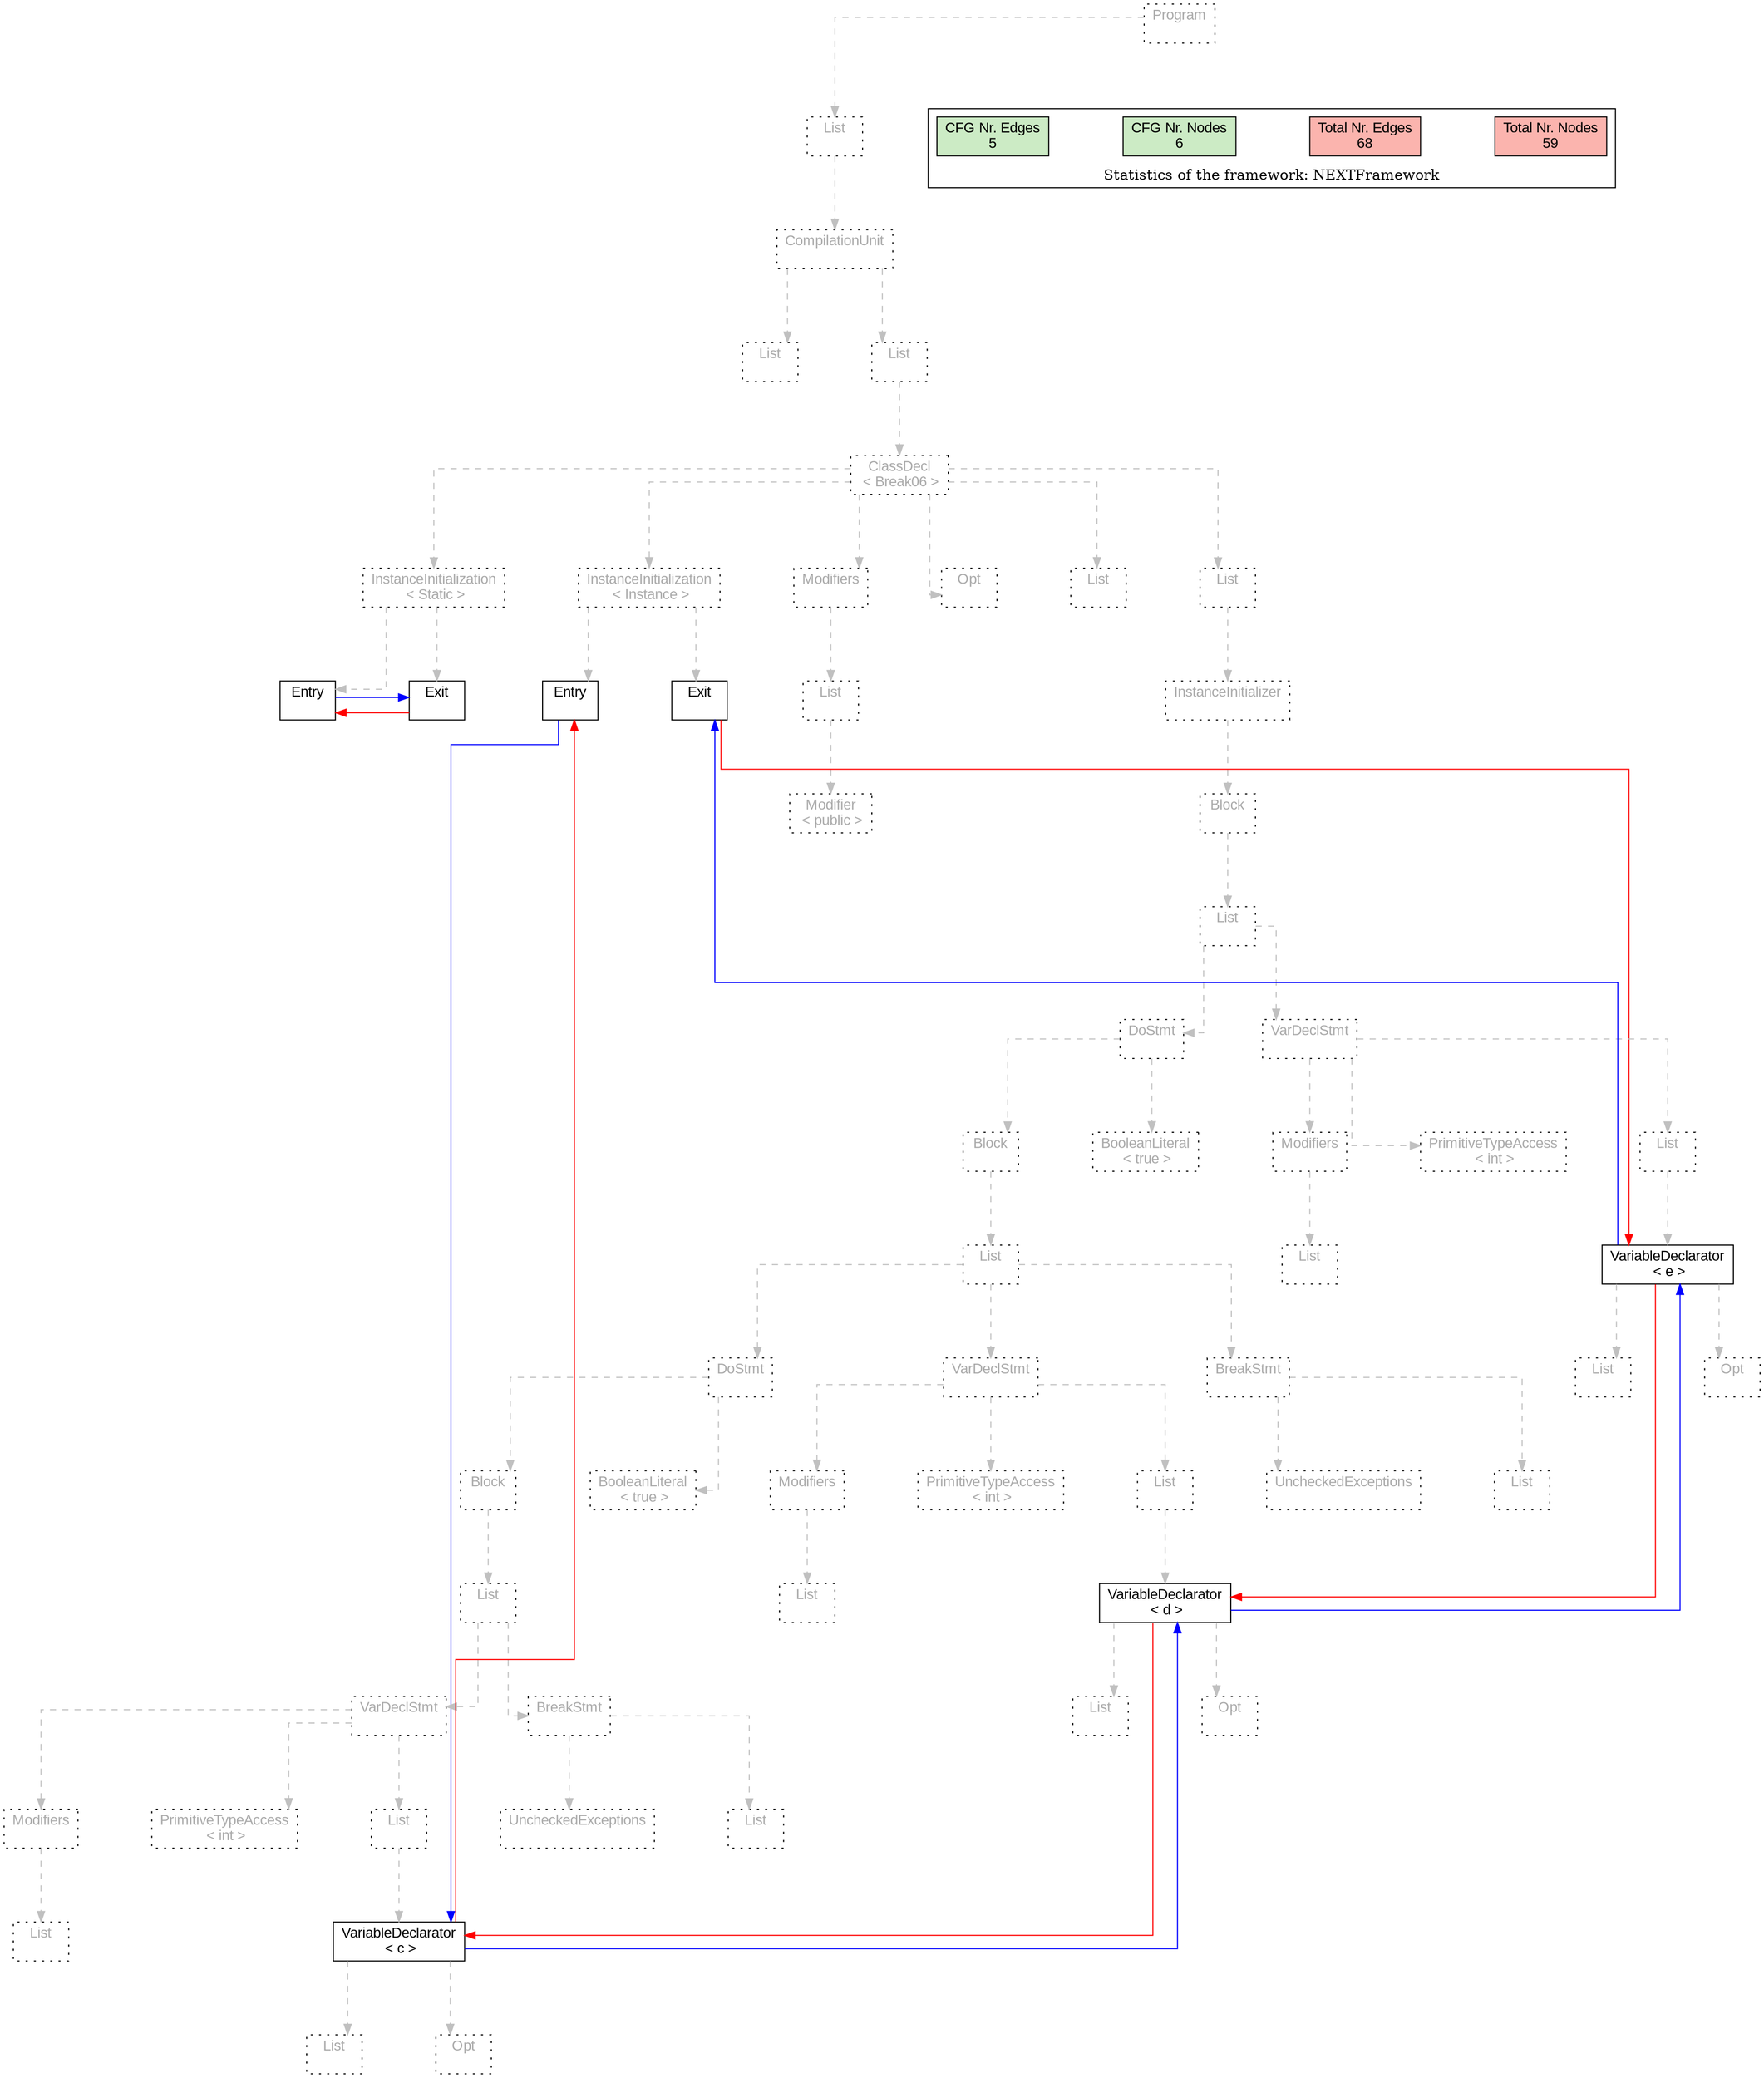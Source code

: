 digraph G {
graph [splines=ortho, nodesep="1", ranksep="1"]
node [shape=rect, fontname=Arial];
{ rank = same; "Program[0]"}
{ rank = same; "List[1]"}
{ rank = same; "CompilationUnit[2]"}
{ rank = same; "List[3]"; "List[4]"}
{ rank = same; "ClassDecl[5]"}
{ rank = same; "Modifiers[22]"; "Opt[25]"; "List[26]"; "List[27]"; "InstanceInitialization[6]"; "InstanceInitialization[14]"}
{ rank = same; "List[23]"; "InstanceInitializer[28]"; "Entry[7]"; "Exit[8]"; "Entry[15]"; "Exit[16]"}
{ rank = same; "Modifier[24]"; "Block[29]"}
{ rank = same; "List[30]"}
{ rank = same; "DoStmt[31]"; "VarDeclStmt[61]"}
{ rank = same; "Block[32]"; "BooleanLiteral[60]"; "Modifiers[62]"; "PrimitiveTypeAccess[64]"; "List[65]"}
{ rank = same; "List[33]"; "List[63]"; "VariableDeclarator[66]"}
{ rank = same; "DoStmt[34]"; "VarDeclStmt[49]"; "BreakStmt[57]"; "List[67]"; "Opt[68]"}
{ rank = same; "Block[35]"; "BooleanLiteral[48]"; "Modifiers[50]"; "PrimitiveTypeAccess[52]"; "List[53]"; "List[59]"; "UncheckedExceptions[58]"}
{ rank = same; "List[36]"; "List[51]"; "VariableDeclarator[54]"}
{ rank = same; "VarDeclStmt[37]"; "BreakStmt[45]"; "List[55]"; "Opt[56]"}
{ rank = same; "List[39]"; "VariableDeclarator[42]"}
{ rank = same; "Modifiers[38]"; "PrimitiveTypeAccess[40]"; "List[41]"; "List[47]"; "UncheckedExceptions[46]"}
{ rank = same; "List[43]"; "Opt[44]"}
"Program[0]" [label="Program\n ", style= dotted   fillcolor="#eeeeee" fontcolor="#aaaaaa"  ]
"List[1]" [label="List\n ", style= dotted   fillcolor="#eeeeee" fontcolor="#aaaaaa"  ]
"CompilationUnit[2]" [label="CompilationUnit\n ", style= dotted   fillcolor="#eeeeee" fontcolor="#aaaaaa"  ]
"List[3]" [label="List\n ", style= dotted   fillcolor="#eeeeee" fontcolor="#aaaaaa"  ]
"List[4]" [label="List\n ", style= dotted   fillcolor="#eeeeee" fontcolor="#aaaaaa"  ]
"ClassDecl[5]" [label="ClassDecl\n < Break06 >", style= dotted   fillcolor="#eeeeee" fontcolor="#aaaaaa"  ]
"Modifiers[22]" [label="Modifiers\n ", style= dotted   fillcolor="#eeeeee" fontcolor="#aaaaaa"  ]
"List[23]" [label="List\n ", style= dotted   fillcolor="#eeeeee" fontcolor="#aaaaaa"  ]
"Modifier[24]" [label="Modifier\n < public >", style= dotted   fillcolor="#eeeeee" fontcolor="#aaaaaa"  ]
"Opt[25]" [label="Opt\n ", style= dotted   fillcolor="#eeeeee" fontcolor="#aaaaaa"  ]
"List[26]" [label="List\n ", style= dotted   fillcolor="#eeeeee" fontcolor="#aaaaaa"  ]
"List[27]" [label="List\n ", style= dotted   fillcolor="#eeeeee" fontcolor="#aaaaaa"  ]
"InstanceInitializer[28]" [label="InstanceInitializer\n ", style= dotted   fillcolor="#eeeeee" fontcolor="#aaaaaa"  ]
"Block[29]" [label="Block\n ", style= dotted   fillcolor="#eeeeee" fontcolor="#aaaaaa"  ]
"List[30]" [label="List\n ", style= dotted   fillcolor="#eeeeee" fontcolor="#aaaaaa"  ]
"DoStmt[31]" [label="DoStmt\n ", style= dotted   fillcolor="#eeeeee" fontcolor="#aaaaaa"  ]
"Block[32]" [label="Block\n ", style= dotted   fillcolor="#eeeeee" fontcolor="#aaaaaa"  ]
"List[33]" [label="List\n ", style= dotted   fillcolor="#eeeeee" fontcolor="#aaaaaa"  ]
"DoStmt[34]" [label="DoStmt\n ", style= dotted   fillcolor="#eeeeee" fontcolor="#aaaaaa"  ]
"Block[35]" [label="Block\n ", style= dotted   fillcolor="#eeeeee" fontcolor="#aaaaaa"  ]
"List[36]" [label="List\n ", style= dotted   fillcolor="#eeeeee" fontcolor="#aaaaaa"  ]
"VarDeclStmt[37]" [label="VarDeclStmt\n ", style= dotted   fillcolor="#eeeeee" fontcolor="#aaaaaa"  ]
"Modifiers[38]" [label="Modifiers\n ", style= dotted   fillcolor="#eeeeee" fontcolor="#aaaaaa"  ]
"List[39]" [label="List\n ", style= dotted   fillcolor="#eeeeee" fontcolor="#aaaaaa"  ]
"PrimitiveTypeAccess[40]" [label="PrimitiveTypeAccess\n < int >", style= dotted   fillcolor="#eeeeee" fontcolor="#aaaaaa"  ]
"List[41]" [label="List\n ", style= dotted   fillcolor="#eeeeee" fontcolor="#aaaaaa"  ]
"VariableDeclarator[42]" [label="VariableDeclarator\n < c >", fillcolor=white   style=filled  ]
"List[43]" [label="List\n ", style= dotted   fillcolor="#eeeeee" fontcolor="#aaaaaa"  ]
"Opt[44]" [label="Opt\n ", style= dotted   fillcolor="#eeeeee" fontcolor="#aaaaaa"  ]
"BreakStmt[45]" [label="BreakStmt\n ", style= dotted   fillcolor="#eeeeee" fontcolor="#aaaaaa"  ]
"List[47]" [label="List\n ", style= dotted   fillcolor="#eeeeee" fontcolor="#aaaaaa"  ]
"UncheckedExceptions[46]" [label="UncheckedExceptions\n ", style= dotted   fillcolor="#eeeeee" fontcolor="#aaaaaa"  ]
"BooleanLiteral[48]" [label="BooleanLiteral\n < true >", style= dotted   fillcolor="#eeeeee" fontcolor="#aaaaaa"  ]
"VarDeclStmt[49]" [label="VarDeclStmt\n ", style= dotted   fillcolor="#eeeeee" fontcolor="#aaaaaa"  ]
"Modifiers[50]" [label="Modifiers\n ", style= dotted   fillcolor="#eeeeee" fontcolor="#aaaaaa"  ]
"List[51]" [label="List\n ", style= dotted   fillcolor="#eeeeee" fontcolor="#aaaaaa"  ]
"PrimitiveTypeAccess[52]" [label="PrimitiveTypeAccess\n < int >", style= dotted   fillcolor="#eeeeee" fontcolor="#aaaaaa"  ]
"List[53]" [label="List\n ", style= dotted   fillcolor="#eeeeee" fontcolor="#aaaaaa"  ]
"VariableDeclarator[54]" [label="VariableDeclarator\n < d >", fillcolor=white   style=filled  ]
"List[55]" [label="List\n ", style= dotted   fillcolor="#eeeeee" fontcolor="#aaaaaa"  ]
"Opt[56]" [label="Opt\n ", style= dotted   fillcolor="#eeeeee" fontcolor="#aaaaaa"  ]
"BreakStmt[57]" [label="BreakStmt\n ", style= dotted   fillcolor="#eeeeee" fontcolor="#aaaaaa"  ]
"List[59]" [label="List\n ", style= dotted   fillcolor="#eeeeee" fontcolor="#aaaaaa"  ]
"UncheckedExceptions[58]" [label="UncheckedExceptions\n ", style= dotted   fillcolor="#eeeeee" fontcolor="#aaaaaa"  ]
"BooleanLiteral[60]" [label="BooleanLiteral\n < true >", style= dotted   fillcolor="#eeeeee" fontcolor="#aaaaaa"  ]
"VarDeclStmt[61]" [label="VarDeclStmt\n ", style= dotted   fillcolor="#eeeeee" fontcolor="#aaaaaa"  ]
"Modifiers[62]" [label="Modifiers\n ", style= dotted   fillcolor="#eeeeee" fontcolor="#aaaaaa"  ]
"List[63]" [label="List\n ", style= dotted   fillcolor="#eeeeee" fontcolor="#aaaaaa"  ]
"PrimitiveTypeAccess[64]" [label="PrimitiveTypeAccess\n < int >", style= dotted   fillcolor="#eeeeee" fontcolor="#aaaaaa"  ]
"List[65]" [label="List\n ", style= dotted   fillcolor="#eeeeee" fontcolor="#aaaaaa"  ]
"VariableDeclarator[66]" [label="VariableDeclarator\n < e >", fillcolor=white   style=filled  ]
"List[67]" [label="List\n ", style= dotted   fillcolor="#eeeeee" fontcolor="#aaaaaa"  ]
"Opt[68]" [label="Opt\n ", style= dotted   fillcolor="#eeeeee" fontcolor="#aaaaaa"  ]
"InstanceInitialization[6]" [label="InstanceInitialization\n < Instance >", style= dotted   fillcolor="#eeeeee" fontcolor="#aaaaaa"  ]
"Entry[7]" [label="Entry\n ", fillcolor=white   style=filled  ]
"Exit[8]" [label="Exit\n ", fillcolor=white   style=filled  ]
"InstanceInitialization[14]" [label="InstanceInitialization\n < Static >", style= dotted   fillcolor="#eeeeee" fontcolor="#aaaaaa"  ]
"Entry[15]" [label="Entry\n ", fillcolor=white   style=filled  ]
"Exit[16]" [label="Exit\n ", fillcolor=white   style=filled  ]
"CompilationUnit[2]" -> "List[3]" [style=dashed, color=gray]
"List[23]" -> "Modifier[24]" [style=dashed, color=gray]
"Modifiers[22]" -> "List[23]" [style=dashed, color=gray]
"ClassDecl[5]" -> "Modifiers[22]" [style=dashed, color=gray]
"ClassDecl[5]" -> "Opt[25]" [style=dashed, color=gray]
"ClassDecl[5]" -> "List[26]" [style=dashed, color=gray]
"Modifiers[38]" -> "List[39]" [style=dashed, color=gray]
"VarDeclStmt[37]" -> "Modifiers[38]" [style=dashed, color=gray]
"VarDeclStmt[37]" -> "PrimitiveTypeAccess[40]" [style=dashed, color=gray]
"VariableDeclarator[42]" -> "List[43]" [style=dashed, color=gray]
"VariableDeclarator[42]" -> "Opt[44]" [style=dashed, color=gray]
"List[41]" -> "VariableDeclarator[42]" [style=dashed, color=gray]
"VarDeclStmt[37]" -> "List[41]" [style=dashed, color=gray]
"List[36]" -> "VarDeclStmt[37]" [style=dashed, color=gray]
"BreakStmt[45]" -> "List[47]" [style=dashed, color=gray]
"BreakStmt[45]" -> "UncheckedExceptions[46]" [style=dashed, color=gray]
"List[36]" -> "BreakStmt[45]" [style=dashed, color=gray]
"Block[35]" -> "List[36]" [style=dashed, color=gray]
"DoStmt[34]" -> "Block[35]" [style=dashed, color=gray]
"DoStmt[34]" -> "BooleanLiteral[48]" [style=dashed, color=gray]
"List[33]" -> "DoStmt[34]" [style=dashed, color=gray]
"Modifiers[50]" -> "List[51]" [style=dashed, color=gray]
"VarDeclStmt[49]" -> "Modifiers[50]" [style=dashed, color=gray]
"VarDeclStmt[49]" -> "PrimitiveTypeAccess[52]" [style=dashed, color=gray]
"VariableDeclarator[54]" -> "List[55]" [style=dashed, color=gray]
"VariableDeclarator[54]" -> "Opt[56]" [style=dashed, color=gray]
"List[53]" -> "VariableDeclarator[54]" [style=dashed, color=gray]
"VarDeclStmt[49]" -> "List[53]" [style=dashed, color=gray]
"List[33]" -> "VarDeclStmt[49]" [style=dashed, color=gray]
"BreakStmt[57]" -> "List[59]" [style=dashed, color=gray]
"BreakStmt[57]" -> "UncheckedExceptions[58]" [style=dashed, color=gray]
"List[33]" -> "BreakStmt[57]" [style=dashed, color=gray]
"Block[32]" -> "List[33]" [style=dashed, color=gray]
"DoStmt[31]" -> "Block[32]" [style=dashed, color=gray]
"DoStmt[31]" -> "BooleanLiteral[60]" [style=dashed, color=gray]
"List[30]" -> "DoStmt[31]" [style=dashed, color=gray]
"Modifiers[62]" -> "List[63]" [style=dashed, color=gray]
"VarDeclStmt[61]" -> "Modifiers[62]" [style=dashed, color=gray]
"VarDeclStmt[61]" -> "PrimitiveTypeAccess[64]" [style=dashed, color=gray]
"VariableDeclarator[66]" -> "List[67]" [style=dashed, color=gray]
"VariableDeclarator[66]" -> "Opt[68]" [style=dashed, color=gray]
"List[65]" -> "VariableDeclarator[66]" [style=dashed, color=gray]
"VarDeclStmt[61]" -> "List[65]" [style=dashed, color=gray]
"List[30]" -> "VarDeclStmt[61]" [style=dashed, color=gray]
"Block[29]" -> "List[30]" [style=dashed, color=gray]
"InstanceInitializer[28]" -> "Block[29]" [style=dashed, color=gray]
"List[27]" -> "InstanceInitializer[28]" [style=dashed, color=gray]
"ClassDecl[5]" -> "List[27]" [style=dashed, color=gray]
"InstanceInitialization[6]" -> "Entry[7]" [style=dashed, color=gray]
"InstanceInitialization[6]" -> "Exit[8]" [style=dashed, color=gray]
"InstanceInitialization[14]" -> "Entry[15]" [style=dashed, color=gray]
"InstanceInitialization[14]" -> "Exit[16]" [style=dashed, color=gray]
"ClassDecl[5]" -> "InstanceInitialization[6]" [style=dashed, color=gray]
"ClassDecl[5]" -> "InstanceInitialization[14]" [style=dashed, color=gray]
"List[4]" -> "ClassDecl[5]" [style=dashed, color=gray]
"CompilationUnit[2]" -> "List[4]" [style=dashed, color=gray]
"List[1]" -> "CompilationUnit[2]" [style=dashed, color=gray]
"Program[0]" -> "List[1]" [style=dashed, color=gray]
"Exit[16]" -> "Entry[15]" [color=red, constraint=false]
"Entry[15]" -> "Exit[16]" [color=blue, constraint=false, xlabel=" "] 
"Exit[8]" -> "VariableDeclarator[66]" [color=red, constraint=false]
"VariableDeclarator[66]" -> "Exit[8]" [color=blue, constraint=false, xlabel=" "] 
"VariableDeclarator[66]" -> "VariableDeclarator[54]" [color=red, constraint=false]
"VariableDeclarator[54]" -> "VariableDeclarator[66]" [color=blue, constraint=false, xlabel=" "] 
"VariableDeclarator[54]" -> "VariableDeclarator[42]" [color=red, constraint=false]
"VariableDeclarator[42]" -> "VariableDeclarator[54]" [color=blue, constraint=false, xlabel=" "] 
"VariableDeclarator[42]" -> "Entry[7]" [color=red, constraint=false]
"Entry[7]" -> "VariableDeclarator[42]" [color=blue, constraint=false, xlabel=" "] 
"List[3]" -> "List[4]" [style=invis]
"InstanceInitialization[14]" -> "InstanceInitialization[6]" -> "Modifiers[22]" -> "Opt[25]" -> "List[26]" -> "List[27]" [style=invis]
"DoStmt[31]" -> "VarDeclStmt[61]" [style=invis]
"Block[32]" -> "BooleanLiteral[60]" [style=invis]
"DoStmt[34]" -> "VarDeclStmt[49]" -> "BreakStmt[57]" [style=invis]
"Block[35]" -> "BooleanLiteral[48]" [style=invis]
"VarDeclStmt[37]" -> "BreakStmt[45]" [style=invis]
"Modifiers[38]" -> "PrimitiveTypeAccess[40]" -> "List[41]" [style=invis]
"List[43]" -> "Opt[44]" [style=invis]
"Modifiers[50]" -> "PrimitiveTypeAccess[52]" -> "List[53]" [style=invis]
"List[55]" -> "Opt[56]" [style=invis]
"Modifiers[62]" -> "PrimitiveTypeAccess[64]" -> "List[65]" [style=invis]
"List[67]" -> "Opt[68]" [style=invis]
"Entry[7]" -> "Exit[8]" [style=invis]
"Entry[15]" -> "Exit[16]" [style=invis]

subgraph cluster_legend {
{node [style=filled, fillcolor=1, colorscheme="pastel13"]
Nodes [label="Total Nr. Nodes
59", fillcolor=1]
Edges [label="Total Nr. Edges
68", fillcolor=1]
NodesCFG [label="CFG Nr. Nodes
6", fillcolor=3]
EdgesCFG [label="CFG Nr. Edges
5", fillcolor=3]
Nodes-> "Program[0]" -> NodesCFG  [style="invis"]
Edges -> "Program[0]" ->EdgesCFG [style="invis"]}
label = "Statistics of the framework: NEXTFramework"
style="solid"
ranksep=0.05
nodesep=0.01
labelloc = b
len=2
}}